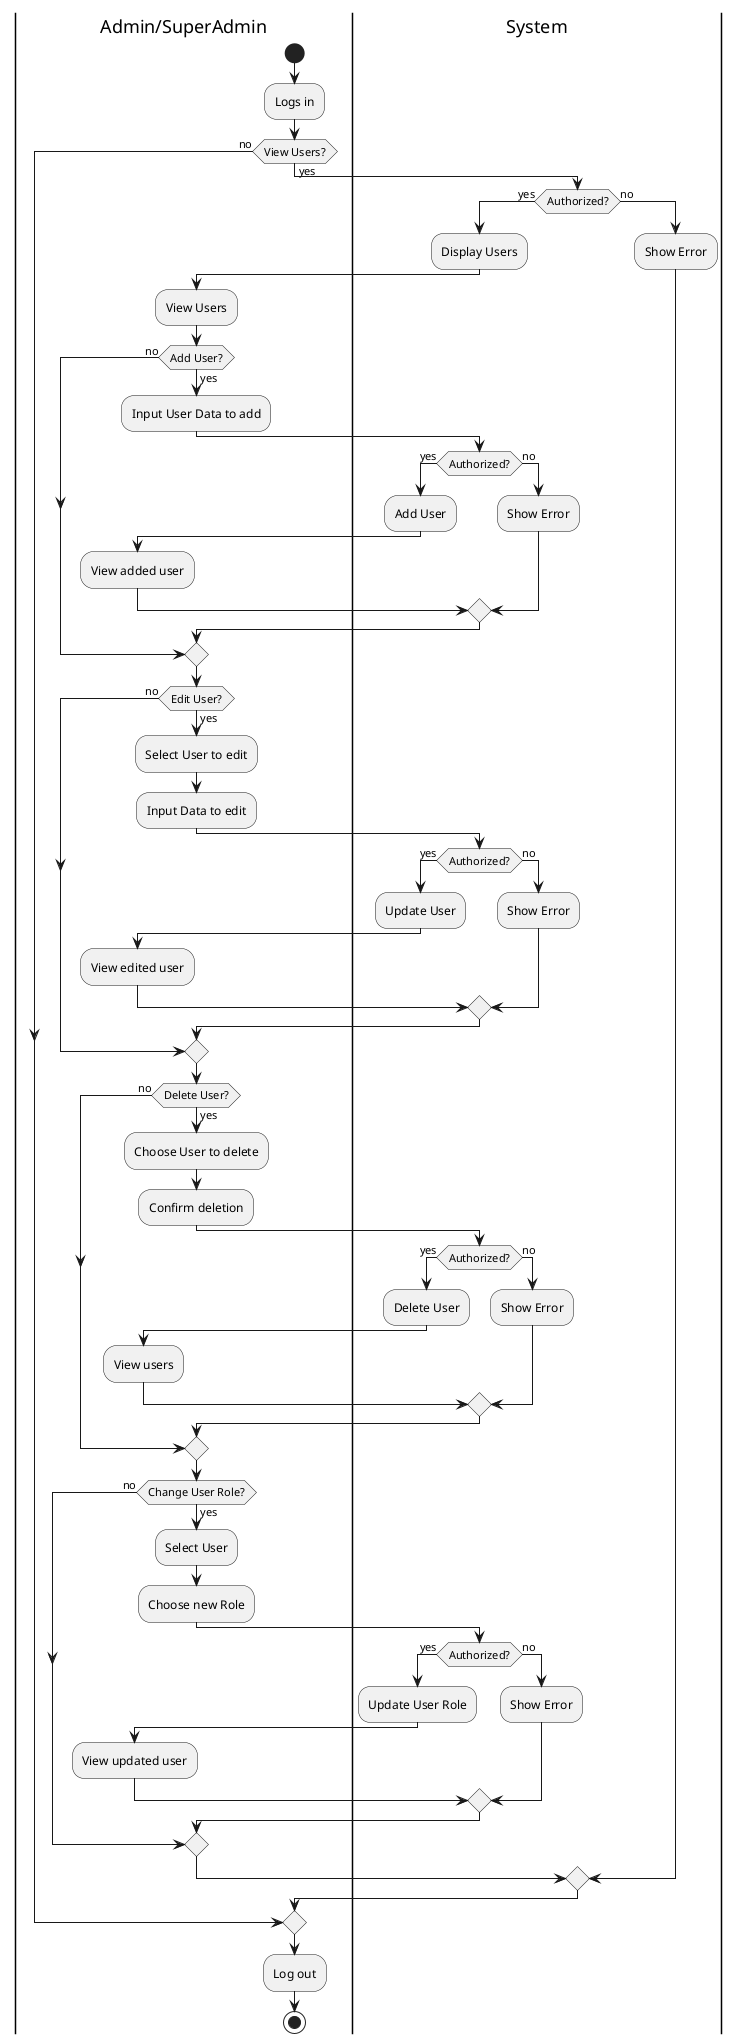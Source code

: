 @startuml User Management Activity
|Admin/SuperAdmin|
start
:Logs in;
if (View Users?) then (no)
    |Admin/SuperAdmin|
else (yes)
    |System|
    if (Authorized?) then (yes)
    :Display Users;
    |Admin/SuperAdmin|
    :View Users;
        if (Add User?) then (no)
        |Admin/SuperAdmin|
        else (yes)
            :Input User Data to add;
            |System|
            if (Authorized?) then (yes)
            :Add User;
            |Admin/SuperAdmin|
            :View added user;
            |System|
            else (no)
            :Show Error;
            endif
        endif
        |Admin/SuperAdmin|
        if (Edit User?) then (no)
        else (yes)
            :Select User to edit;
            :Input Data to edit;
            |System|
            if (Authorized?) then (yes)
            :Update User;
            |Admin/SuperAdmin|
            :View edited user;
            |System|
            else (no)
            :Show Error;
            endif
        endif
        |Admin/SuperAdmin|
        if (Delete User?) then (no)
        else (yes)
            :Choose User to delete;
            :Confirm deletion;
            |System|
            if (Authorized?) then (yes)
            :Delete User;
            |Admin/SuperAdmin|
            :View users;
            |System|
            else (no)
            :Show Error;
            endif
        endif
        |Admin/SuperAdmin|
        if (Change User Role?) then (no)
        else (yes)
            :Select User;
            :Choose new Role;
            |System|
            if (Authorized?) then (yes)
            :Update User Role;
            |Admin/SuperAdmin|
            :View updated user;
            |System|
            else (no)
            :Show Error;
            endif
        endif
    |System|
    else (no)
    :Show Error;
    endif
endif
|Admin/SuperAdmin|
:Log out;
stop
@enduml
